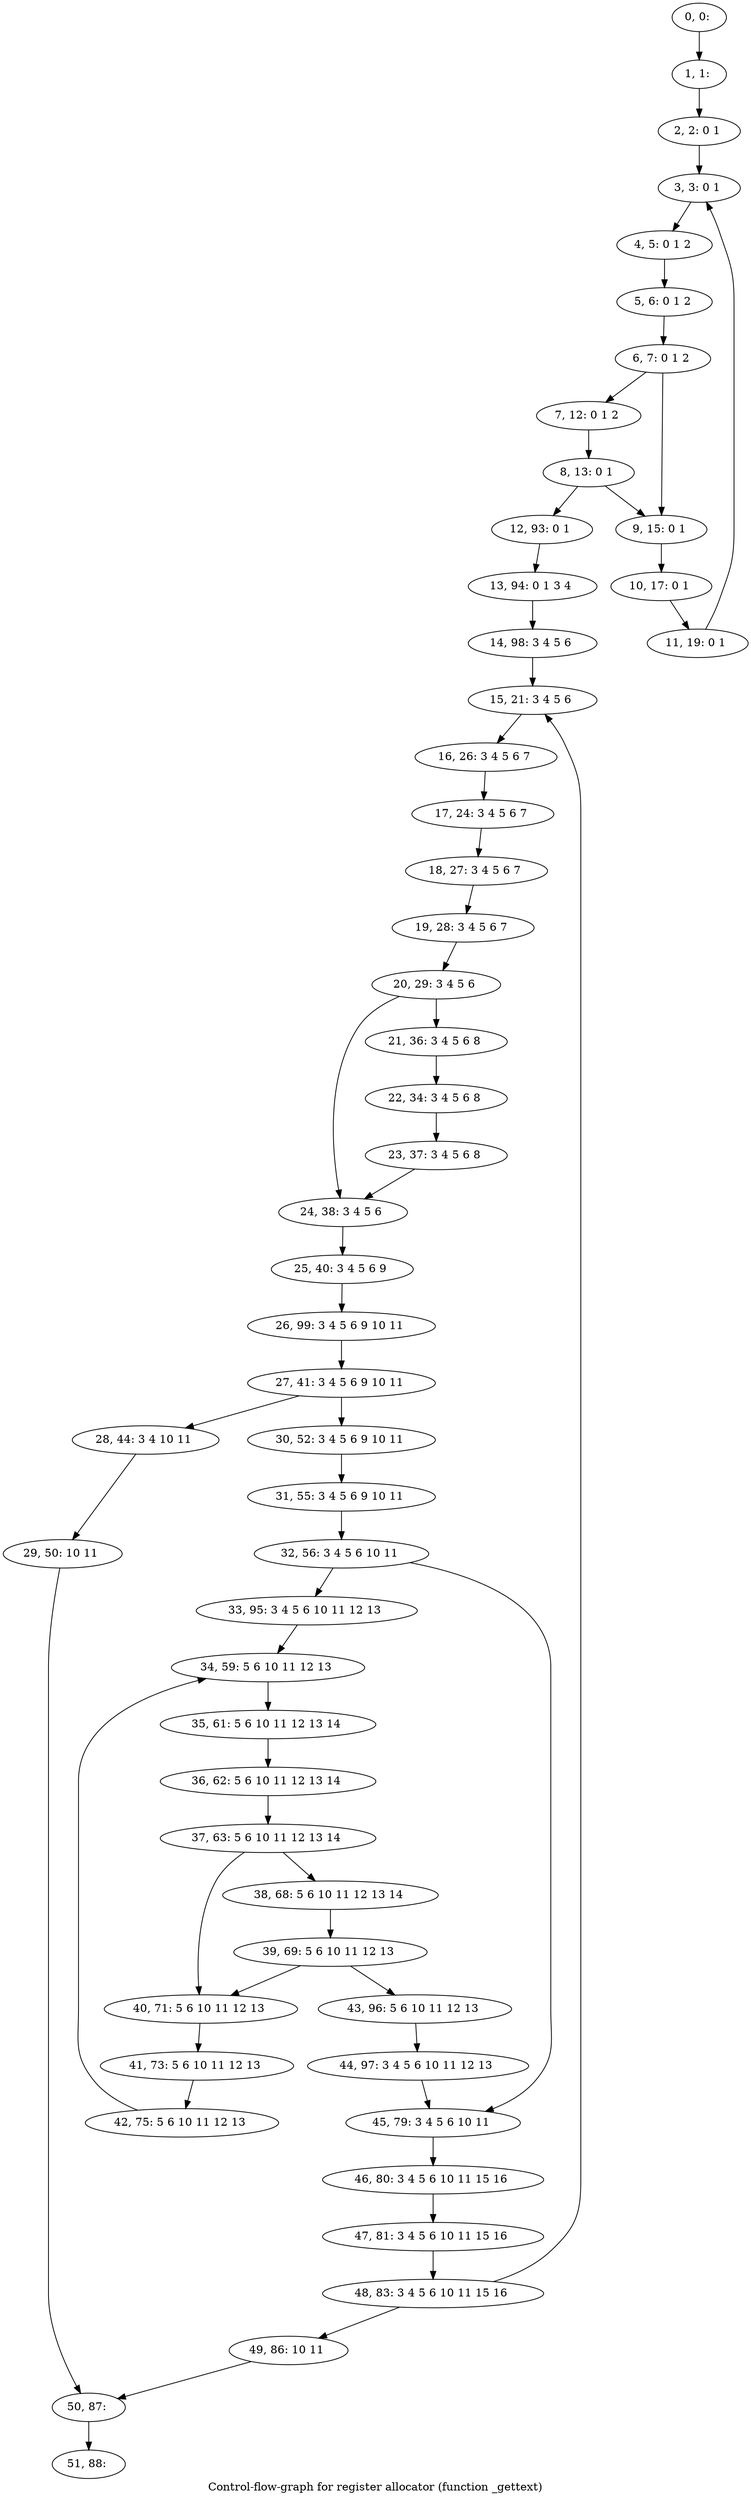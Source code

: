 digraph G {
graph [label="Control-flow-graph for register allocator (function _gettext)"]
0[label="0, 0: "];
1[label="1, 1: "];
2[label="2, 2: 0 1 "];
3[label="3, 3: 0 1 "];
4[label="4, 5: 0 1 2 "];
5[label="5, 6: 0 1 2 "];
6[label="6, 7: 0 1 2 "];
7[label="7, 12: 0 1 2 "];
8[label="8, 13: 0 1 "];
9[label="9, 15: 0 1 "];
10[label="10, 17: 0 1 "];
11[label="11, 19: 0 1 "];
12[label="12, 93: 0 1 "];
13[label="13, 94: 0 1 3 4 "];
14[label="14, 98: 3 4 5 6 "];
15[label="15, 21: 3 4 5 6 "];
16[label="16, 26: 3 4 5 6 7 "];
17[label="17, 24: 3 4 5 6 7 "];
18[label="18, 27: 3 4 5 6 7 "];
19[label="19, 28: 3 4 5 6 7 "];
20[label="20, 29: 3 4 5 6 "];
21[label="21, 36: 3 4 5 6 8 "];
22[label="22, 34: 3 4 5 6 8 "];
23[label="23, 37: 3 4 5 6 8 "];
24[label="24, 38: 3 4 5 6 "];
25[label="25, 40: 3 4 5 6 9 "];
26[label="26, 99: 3 4 5 6 9 10 11 "];
27[label="27, 41: 3 4 5 6 9 10 11 "];
28[label="28, 44: 3 4 10 11 "];
29[label="29, 50: 10 11 "];
30[label="30, 52: 3 4 5 6 9 10 11 "];
31[label="31, 55: 3 4 5 6 9 10 11 "];
32[label="32, 56: 3 4 5 6 10 11 "];
33[label="33, 95: 3 4 5 6 10 11 12 13 "];
34[label="34, 59: 5 6 10 11 12 13 "];
35[label="35, 61: 5 6 10 11 12 13 14 "];
36[label="36, 62: 5 6 10 11 12 13 14 "];
37[label="37, 63: 5 6 10 11 12 13 14 "];
38[label="38, 68: 5 6 10 11 12 13 14 "];
39[label="39, 69: 5 6 10 11 12 13 "];
40[label="40, 71: 5 6 10 11 12 13 "];
41[label="41, 73: 5 6 10 11 12 13 "];
42[label="42, 75: 5 6 10 11 12 13 "];
43[label="43, 96: 5 6 10 11 12 13 "];
44[label="44, 97: 3 4 5 6 10 11 12 13 "];
45[label="45, 79: 3 4 5 6 10 11 "];
46[label="46, 80: 3 4 5 6 10 11 15 16 "];
47[label="47, 81: 3 4 5 6 10 11 15 16 "];
48[label="48, 83: 3 4 5 6 10 11 15 16 "];
49[label="49, 86: 10 11 "];
50[label="50, 87: "];
51[label="51, 88: "];
0->1 ;
1->2 ;
2->3 ;
3->4 ;
4->5 ;
5->6 ;
6->7 ;
6->9 ;
7->8 ;
8->9 ;
8->12 ;
9->10 ;
10->11 ;
11->3 ;
12->13 ;
13->14 ;
14->15 ;
15->16 ;
16->17 ;
17->18 ;
18->19 ;
19->20 ;
20->21 ;
20->24 ;
21->22 ;
22->23 ;
23->24 ;
24->25 ;
25->26 ;
26->27 ;
27->28 ;
27->30 ;
28->29 ;
29->50 ;
30->31 ;
31->32 ;
32->33 ;
32->45 ;
33->34 ;
34->35 ;
35->36 ;
36->37 ;
37->38 ;
37->40 ;
38->39 ;
39->40 ;
39->43 ;
40->41 ;
41->42 ;
42->34 ;
43->44 ;
44->45 ;
45->46 ;
46->47 ;
47->48 ;
48->49 ;
48->15 ;
49->50 ;
50->51 ;
}
